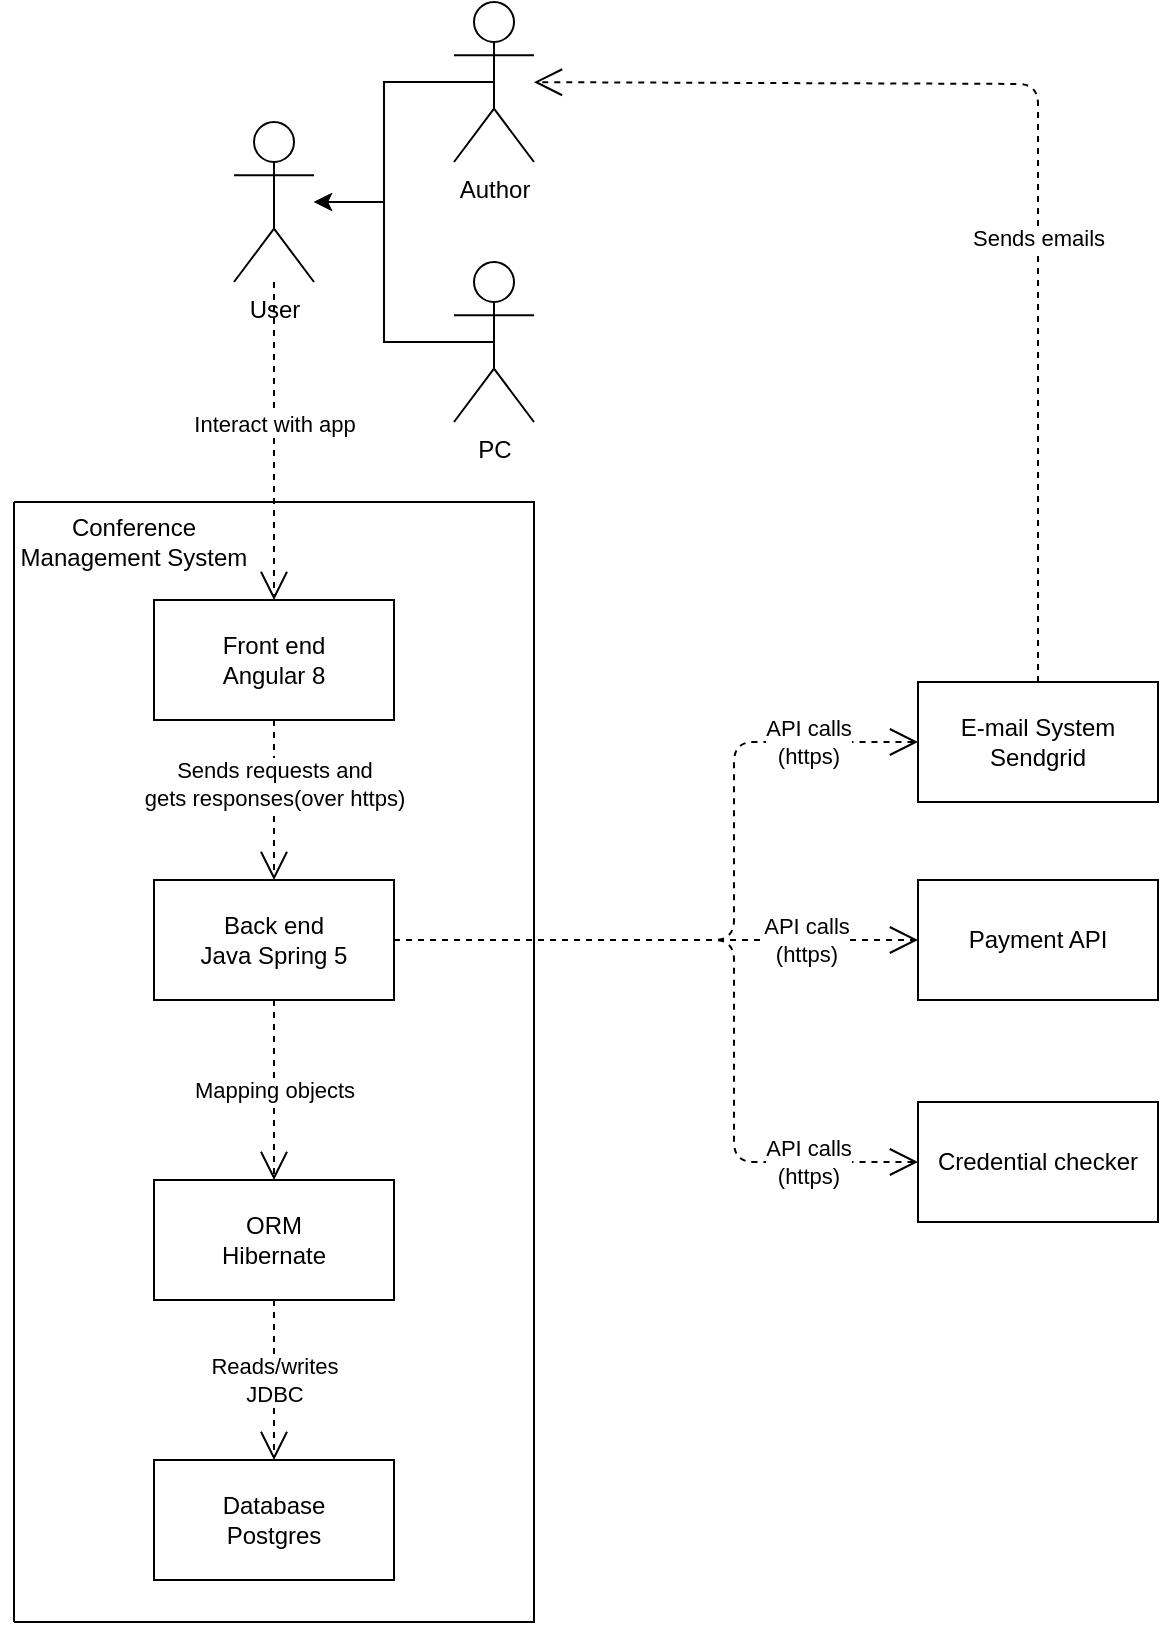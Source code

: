 <mxfile version="12.9.6" type="device"><diagram id="SU2ampiZWLYGLOqPckev" name="Page-1"><mxGraphModel dx="1278" dy="617" grid="1" gridSize="10" guides="1" tooltips="1" connect="1" arrows="1" fold="1" page="1" pageScale="1" pageWidth="850" pageHeight="1100" math="0" shadow="0"><root><mxCell id="0"/><mxCell id="1" parent="0"/><mxCell id="E5fQE0mg4SrRBdRvhfh8-65" style="edgeStyle=orthogonalEdgeStyle;rounded=0;orthogonalLoop=1;jettySize=auto;html=1;exitX=0.5;exitY=0.5;exitDx=0;exitDy=0;exitPerimeter=0;" parent="1" source="E5fQE0mg4SrRBdRvhfh8-4" target="E5fQE0mg4SrRBdRvhfh8-13" edge="1"><mxGeometry relative="1" as="geometry"/></mxCell><mxCell id="E5fQE0mg4SrRBdRvhfh8-4" value="PC" style="shape=umlActor;verticalLabelPosition=bottom;labelBackgroundColor=#ffffff;verticalAlign=top;html=1;outlineConnect=0;" parent="1" vertex="1"><mxGeometry x="330" y="260" width="40" height="80" as="geometry"/></mxCell><mxCell id="E5fQE0mg4SrRBdRvhfh8-13" value="User" style="shape=umlActor;verticalLabelPosition=bottom;labelBackgroundColor=#ffffff;verticalAlign=top;html=1;outlineConnect=0;" parent="1" vertex="1"><mxGeometry x="220" y="190" width="40" height="80" as="geometry"/></mxCell><mxCell id="E5fQE0mg4SrRBdRvhfh8-64" style="edgeStyle=orthogonalEdgeStyle;rounded=0;orthogonalLoop=1;jettySize=auto;html=1;exitX=0.5;exitY=0.5;exitDx=0;exitDy=0;exitPerimeter=0;" parent="1" source="E5fQE0mg4SrRBdRvhfh8-28" target="E5fQE0mg4SrRBdRvhfh8-13" edge="1"><mxGeometry relative="1" as="geometry"/></mxCell><mxCell id="E5fQE0mg4SrRBdRvhfh8-28" value="Author" style="shape=umlActor;verticalLabelPosition=bottom;labelBackgroundColor=#ffffff;verticalAlign=top;html=1;outlineConnect=0;" parent="1" vertex="1"><mxGeometry x="330" y="130" width="40" height="80" as="geometry"/></mxCell><mxCell id="E5fQE0mg4SrRBdRvhfh8-39" value="E-mail System&lt;br&gt;Sendgrid" style="rounded=0;whiteSpace=wrap;html=1;" parent="1" vertex="1"><mxGeometry x="562" y="470" width="120" height="60" as="geometry"/></mxCell><mxCell id="E5fQE0mg4SrRBdRvhfh8-40" value="Sends emails" style="endArrow=open;endSize=12;dashed=1;html=1;exitX=0.5;exitY=0;exitDx=0;exitDy=0;" parent="1" source="E5fQE0mg4SrRBdRvhfh8-39" target="E5fQE0mg4SrRBdRvhfh8-28" edge="1"><mxGeometry x="-0.086" y="-30" width="160" relative="1" as="geometry"><mxPoint x="670" y="390" as="sourcePoint"/><mxPoint x="390" y="180" as="targetPoint"/><Array as="points"><mxPoint x="622" y="320"/><mxPoint x="622" y="171"/></Array><mxPoint x="-30" y="30" as="offset"/></mxGeometry></mxCell><mxCell id="E5fQE0mg4SrRBdRvhfh8-41" value="Payment API" style="rounded=0;whiteSpace=wrap;html=1;" parent="1" vertex="1"><mxGeometry x="562" y="569" width="120" height="60" as="geometry"/></mxCell><mxCell id="E5fQE0mg4SrRBdRvhfh8-42" value="API calls&lt;br&gt;(https)" style="endArrow=open;endSize=12;dashed=1;html=1;entryX=0;entryY=0.5;entryDx=0;entryDy=0;exitX=1;exitY=0.5;exitDx=0;exitDy=0;" parent="1" source="E5fQE0mg4SrRBdRvhfh8-35" target="E5fQE0mg4SrRBdRvhfh8-41" edge="1"><mxGeometry x="0.57" width="160" relative="1" as="geometry"><mxPoint x="510" y="630" as="sourcePoint"/><mxPoint x="320" y="630" as="targetPoint"/><Array as="points"/><mxPoint as="offset"/></mxGeometry></mxCell><mxCell id="E5fQE0mg4SrRBdRvhfh8-46" value="Interact with app" style="endArrow=open;endSize=12;dashed=1;html=1;entryX=0.5;entryY=0;entryDx=0;entryDy=0;" parent="1" source="E5fQE0mg4SrRBdRvhfh8-13" target="E5fQE0mg4SrRBdRvhfh8-34" edge="1"><mxGeometry x="-0.111" width="160" relative="1" as="geometry"><mxPoint x="400" y="530" as="sourcePoint"/><mxPoint x="210" y="420" as="targetPoint"/><Array as="points"/><mxPoint as="offset"/></mxGeometry></mxCell><mxCell id="E5fQE0mg4SrRBdRvhfh8-47" value="API calls&lt;br&gt;(https)" style="endArrow=open;endSize=12;dashed=1;html=1;exitX=1;exitY=0.5;exitDx=0;exitDy=0;entryX=0;entryY=0.5;entryDx=0;entryDy=0;" parent="1" source="E5fQE0mg4SrRBdRvhfh8-35" target="E5fQE0mg4SrRBdRvhfh8-39" edge="1"><mxGeometry x="0.695" width="160" relative="1" as="geometry"><mxPoint x="400" y="530" as="sourcePoint"/><mxPoint x="570" y="600" as="targetPoint"/><Array as="points"><mxPoint x="470" y="599"/><mxPoint x="470" y="500"/></Array><mxPoint as="offset"/></mxGeometry></mxCell><mxCell id="E5fQE0mg4SrRBdRvhfh8-57" value="&lt;br&gt;" style="swimlane;html=1;horizontal=0;startSize=0;" parent="1" vertex="1"><mxGeometry x="110" y="380" width="260" height="560" as="geometry"><mxRectangle x="140" y="610" width="30" height="50" as="alternateBounds"/></mxGeometry></mxCell><mxCell id="E5fQE0mg4SrRBdRvhfh8-34" value="Front end&lt;br&gt;Angular 8" style="rounded=0;whiteSpace=wrap;html=1;" parent="E5fQE0mg4SrRBdRvhfh8-57" vertex="1"><mxGeometry x="70" y="49" width="120" height="60" as="geometry"/></mxCell><mxCell id="E5fQE0mg4SrRBdRvhfh8-35" value="Back end&lt;br&gt;Java Spring 5" style="rounded=0;whiteSpace=wrap;html=1;" parent="E5fQE0mg4SrRBdRvhfh8-57" vertex="1"><mxGeometry x="70" y="189" width="120" height="60" as="geometry"/></mxCell><mxCell id="E5fQE0mg4SrRBdRvhfh8-45" value="Sends requests and &lt;br&gt;gets responses(over https)" style="endArrow=open;endSize=12;dashed=1;html=1;exitX=0.5;exitY=1;exitDx=0;exitDy=0;entryX=0.5;entryY=0;entryDx=0;entryDy=0;" parent="E5fQE0mg4SrRBdRvhfh8-57" source="E5fQE0mg4SrRBdRvhfh8-34" target="E5fQE0mg4SrRBdRvhfh8-35" edge="1"><mxGeometry x="-0.2" width="160" relative="1" as="geometry"><mxPoint x="290" y="239" as="sourcePoint"/><mxPoint x="230" y="239" as="targetPoint"/><mxPoint as="offset"/></mxGeometry></mxCell><mxCell id="E5fQE0mg4SrRBdRvhfh8-43" value="ORM&lt;br&gt;Hibernate" style="rounded=0;whiteSpace=wrap;html=1;" parent="E5fQE0mg4SrRBdRvhfh8-57" vertex="1"><mxGeometry x="70" y="339" width="120" height="60" as="geometry"/></mxCell><mxCell id="E5fQE0mg4SrRBdRvhfh8-38" value="Mapping objects" style="endArrow=open;endSize=12;dashed=1;html=1;exitX=0.5;exitY=1;exitDx=0;exitDy=0;entryX=0.5;entryY=0;entryDx=0;entryDy=0;" parent="E5fQE0mg4SrRBdRvhfh8-57" source="E5fQE0mg4SrRBdRvhfh8-35" target="E5fQE0mg4SrRBdRvhfh8-43" edge="1"><mxGeometry width="160" relative="1" as="geometry"><mxPoint x="320" y="149" as="sourcePoint"/><mxPoint x="370" y="199" as="targetPoint"/><mxPoint as="offset"/></mxGeometry></mxCell><mxCell id="E5fQE0mg4SrRBdRvhfh8-36" value="Database&lt;br&gt;Postgres" style="rounded=0;whiteSpace=wrap;html=1;" parent="E5fQE0mg4SrRBdRvhfh8-57" vertex="1"><mxGeometry x="70" y="479" width="120" height="60" as="geometry"/></mxCell><mxCell id="E5fQE0mg4SrRBdRvhfh8-44" value="Reads/writes&lt;br&gt;JDBC" style="endArrow=open;endSize=12;dashed=1;html=1;exitX=0.5;exitY=1;exitDx=0;exitDy=0;entryX=0.5;entryY=0;entryDx=0;entryDy=0;" parent="E5fQE0mg4SrRBdRvhfh8-57" source="E5fQE0mg4SrRBdRvhfh8-43" target="E5fQE0mg4SrRBdRvhfh8-36" edge="1"><mxGeometry width="160" relative="1" as="geometry"><mxPoint x="490" y="239" as="sourcePoint"/><mxPoint x="410" y="239" as="targetPoint"/></mxGeometry></mxCell><mxCell id="E5fQE0mg4SrRBdRvhfh8-63" value="Conference Management System" style="text;html=1;strokeColor=none;fillColor=none;align=center;verticalAlign=middle;whiteSpace=wrap;rounded=0;" parent="E5fQE0mg4SrRBdRvhfh8-57" vertex="1"><mxGeometry width="120" height="40" as="geometry"/></mxCell><mxCell id="E5fQE0mg4SrRBdRvhfh8-59" value="Credential checker" style="rounded=0;whiteSpace=wrap;html=1;" parent="1" vertex="1"><mxGeometry x="562" y="680" width="120" height="60" as="geometry"/></mxCell><mxCell id="E5fQE0mg4SrRBdRvhfh8-61" value="API calls&lt;br&gt;(https)" style="endArrow=open;endSize=12;dashed=1;html=1;entryX=0;entryY=0.5;entryDx=0;entryDy=0;exitX=1;exitY=0.5;exitDx=0;exitDy=0;" parent="1" source="E5fQE0mg4SrRBdRvhfh8-35" target="E5fQE0mg4SrRBdRvhfh8-59" edge="1"><mxGeometry x="0.705" width="160" relative="1" as="geometry"><mxPoint x="460.0" y="580" as="sourcePoint"/><mxPoint x="560.0" y="640" as="targetPoint"/><Array as="points"><mxPoint x="470" y="599"/><mxPoint x="470" y="710"/></Array><mxPoint as="offset"/></mxGeometry></mxCell></root></mxGraphModel></diagram></mxfile>